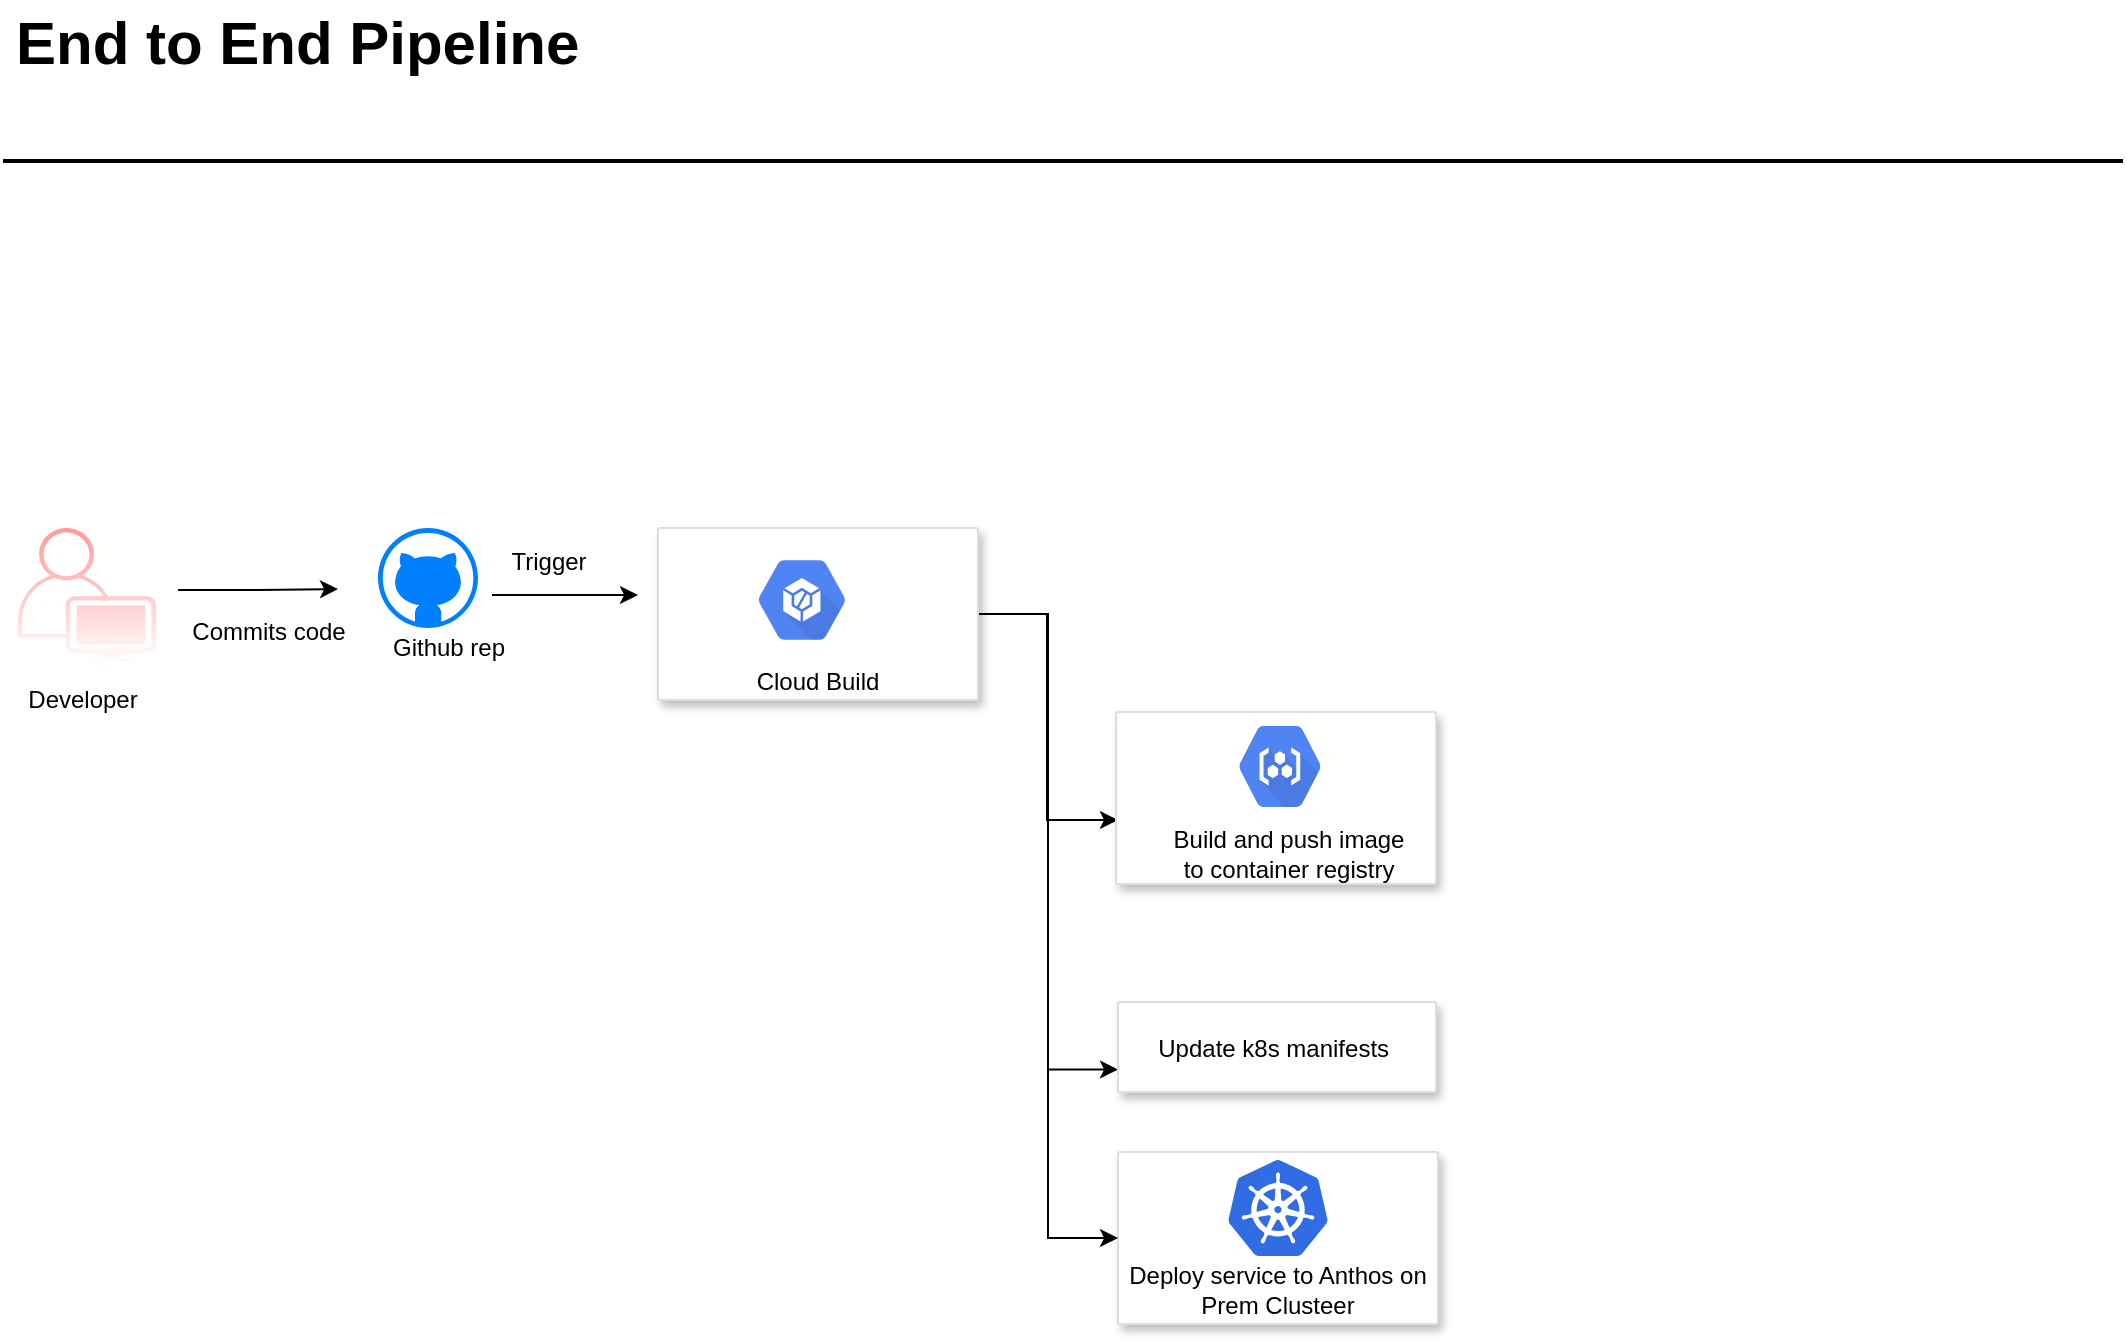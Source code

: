<mxfile version="14.7.2" type="github">
  <diagram id="Ht1M8jgEwFfnCIfOTk4-" name="Page-1">
    <mxGraphModel dx="2066" dy="1220" grid="1" gridSize="10" guides="1" tooltips="1" connect="1" arrows="1" fold="1" page="1" pageScale="1" pageWidth="1169" pageHeight="827" math="0" shadow="0">
      <root>
        <mxCell id="0" />
        <mxCell id="1" parent="0" />
        <mxCell id="Lmu7C6fmFR32TWAL60y1-8" value="Deploy service to Anthos on Prem Clusteer" style="strokeColor=#dddddd;shadow=1;strokeWidth=1;rounded=1;absoluteArcSize=1;arcSize=2;align=center;verticalAlign=bottom;whiteSpace=wrap;" vertex="1" parent="1">
          <mxGeometry x="610" y="640" width="160" height="86" as="geometry" />
        </mxCell>
        <mxCell id="-QjtrjUzRDEMRZ5MF8oH-47" value="End to End Pipeline" style="text;html=1;resizable=0;points=[];autosize=1;align=left;verticalAlign=top;spacingTop=-4;fontSize=30;fontStyle=1" parent="1" vertex="1">
          <mxGeometry x="56.5" y="64.5" width="300" height="40" as="geometry" />
        </mxCell>
        <mxCell id="SCVMTBWpLvtzJIhz15lM-1" value="" style="line;strokeWidth=2;html=1;fontSize=14;" parent="1" vertex="1">
          <mxGeometry x="52.5" y="139.5" width="1060" height="10" as="geometry" />
        </mxCell>
        <mxCell id="Lmu7C6fmFR32TWAL60y1-23" style="edgeStyle=orthogonalEdgeStyle;rounded=0;orthogonalLoop=1;jettySize=auto;html=1;exitX=1;exitY=0.5;exitDx=0;exitDy=0;" edge="1" parent="1">
          <mxGeometry relative="1" as="geometry">
            <mxPoint x="370" y="361.5" as="targetPoint" />
            <mxPoint x="297" y="361.5" as="sourcePoint" />
          </mxGeometry>
        </mxCell>
        <mxCell id="Lmu7C6fmFR32TWAL60y1-20" style="edgeStyle=orthogonalEdgeStyle;rounded=0;orthogonalLoop=1;jettySize=auto;html=1;" edge="1" parent="1">
          <mxGeometry relative="1" as="geometry">
            <mxPoint x="220" y="358.5" as="targetPoint" />
            <mxPoint x="140" y="359" as="sourcePoint" />
            <Array as="points">
              <mxPoint x="180" y="359" />
            </Array>
          </mxGeometry>
        </mxCell>
        <mxCell id="Lmu7C6fmFR32TWAL60y1-6" value="" style="points=[[0.35,0,0],[0.98,0.51,0],[1,0.71,0],[0.67,1,0],[0,0.795,0],[0,0.65,0]];verticalLabelPosition=bottom;html=1;verticalAlign=top;aspect=fixed;align=center;pointerEvents=1;shape=mxgraph.cisco19.user;strokeColor=none;gradientColor=#ffffff;fillColor=#FF9999;" vertex="1" parent="1">
          <mxGeometry x="60" y="328" width="69" height="69" as="geometry" />
        </mxCell>
        <mxCell id="Lmu7C6fmFR32TWAL60y1-7" value="" style="aspect=fixed;html=1;points=[];align=center;image;fontSize=12;image=img/lib/mscae/Kubernetes.svg;" vertex="1" parent="1">
          <mxGeometry x="665" y="644" width="50" height="48" as="geometry" />
        </mxCell>
        <mxCell id="Lmu7C6fmFR32TWAL60y1-27" style="edgeStyle=orthogonalEdgeStyle;rounded=0;orthogonalLoop=1;jettySize=auto;html=1;entryX=0.006;entryY=0.628;entryDx=0;entryDy=0;entryPerimeter=0;" edge="1" parent="1" source="Lmu7C6fmFR32TWAL60y1-13" target="Lmu7C6fmFR32TWAL60y1-18">
          <mxGeometry relative="1" as="geometry">
            <mxPoint x="430" y="600" as="targetPoint" />
          </mxGeometry>
        </mxCell>
        <mxCell id="Lmu7C6fmFR32TWAL60y1-28" style="edgeStyle=orthogonalEdgeStyle;rounded=0;orthogonalLoop=1;jettySize=auto;html=1;entryX=0;entryY=0.75;entryDx=0;entryDy=0;" edge="1" parent="1" source="Lmu7C6fmFR32TWAL60y1-13" target="Lmu7C6fmFR32TWAL60y1-14">
          <mxGeometry relative="1" as="geometry" />
        </mxCell>
        <mxCell id="Lmu7C6fmFR32TWAL60y1-29" style="edgeStyle=orthogonalEdgeStyle;rounded=0;orthogonalLoop=1;jettySize=auto;html=1;exitX=1;exitY=0.5;exitDx=0;exitDy=0;entryX=0;entryY=0.5;entryDx=0;entryDy=0;" edge="1" parent="1" source="Lmu7C6fmFR32TWAL60y1-13" target="Lmu7C6fmFR32TWAL60y1-8">
          <mxGeometry relative="1" as="geometry">
            <mxPoint x="570" y="850" as="targetPoint" />
          </mxGeometry>
        </mxCell>
        <mxCell id="Lmu7C6fmFR32TWAL60y1-13" value="Cloud Build" style="strokeColor=#dddddd;shadow=1;strokeWidth=1;rounded=1;absoluteArcSize=1;arcSize=2;align=center;verticalAlign=bottom;" vertex="1" parent="1">
          <mxGeometry x="380" y="328" width="160" height="86" as="geometry" />
        </mxCell>
        <mxCell id="Lmu7C6fmFR32TWAL60y1-14" value="Update k8s manifests " style="strokeColor=#dddddd;shadow=1;strokeWidth=1;rounded=1;absoluteArcSize=1;arcSize=2;align=center;verticalAlign=middle;" vertex="1" parent="1">
          <mxGeometry x="610" y="565" width="159" height="45" as="geometry" />
        </mxCell>
        <mxCell id="Lmu7C6fmFR32TWAL60y1-15" value="" style="html=1;fillColor=#5184F3;strokeColor=none;verticalAlign=top;labelPosition=center;verticalLabelPosition=bottom;align=center;spacingTop=-6;fontSize=11;fontStyle=1;fontColor=#999999;shape=mxgraph.gcp2.hexIcon;prIcon=container_builder" vertex="1" parent="1">
          <mxGeometry x="419" y="334.75" width="66" height="58.5" as="geometry" />
        </mxCell>
        <mxCell id="Lmu7C6fmFR32TWAL60y1-18" value="" style="strokeColor=#dddddd;shadow=1;strokeWidth=1;rounded=1;absoluteArcSize=1;arcSize=2;align=center;verticalAlign=bottom;" vertex="1" parent="1">
          <mxGeometry x="609" y="420" width="160" height="86" as="geometry" />
        </mxCell>
        <mxCell id="Lmu7C6fmFR32TWAL60y1-19" value="" style="html=1;fillColor=#5184F3;strokeColor=none;verticalAlign=top;labelPosition=center;verticalLabelPosition=bottom;align=center;spacingTop=-6;fontSize=11;fontStyle=1;fontColor=#999999;shape=mxgraph.gcp2.hexIcon;prIcon=container_registry" vertex="1" parent="1">
          <mxGeometry x="660" y="417.5" width="62" height="59.5" as="geometry" />
        </mxCell>
        <mxCell id="Lmu7C6fmFR32TWAL60y1-21" value="Commits code" style="text;html=1;align=center;verticalAlign=middle;resizable=0;points=[];autosize=1;strokeColor=none;" vertex="1" parent="1">
          <mxGeometry x="140" y="370" width="90" height="20" as="geometry" />
        </mxCell>
        <mxCell id="Lmu7C6fmFR32TWAL60y1-24" value="Trigger" style="text;html=1;align=center;verticalAlign=middle;resizable=0;points=[];autosize=1;strokeColor=none;" vertex="1" parent="1">
          <mxGeometry x="300" y="334.75" width="50" height="20" as="geometry" />
        </mxCell>
        <mxCell id="Lmu7C6fmFR32TWAL60y1-26" value="Build and push image &lt;br&gt;to container registry" style="text;html=1;align=center;verticalAlign=middle;resizable=0;points=[];autosize=1;strokeColor=none;" vertex="1" parent="1">
          <mxGeometry x="630" y="476" width="130" height="30" as="geometry" />
        </mxCell>
        <mxCell id="Lmu7C6fmFR32TWAL60y1-34" value="Developer" style="text;html=1;align=center;verticalAlign=middle;resizable=0;points=[];autosize=1;strokeColor=none;" vertex="1" parent="1">
          <mxGeometry x="56.5" y="404" width="70" height="20" as="geometry" />
        </mxCell>
        <mxCell id="Lmu7C6fmFR32TWAL60y1-35" value="" style="verticalLabelPosition=bottom;html=1;verticalAlign=top;align=center;strokeColor=none;shape=mxgraph.azure.github_code;pointerEvents=1;fillColor=#007FFF;" vertex="1" parent="1">
          <mxGeometry x="240" y="328" width="50" height="50" as="geometry" />
        </mxCell>
        <mxCell id="Lmu7C6fmFR32TWAL60y1-36" value="Github rep" style="text;html=1;align=center;verticalAlign=middle;resizable=0;points=[];autosize=1;strokeColor=none;" vertex="1" parent="1">
          <mxGeometry x="240" y="378" width="70" height="20" as="geometry" />
        </mxCell>
      </root>
    </mxGraphModel>
  </diagram>
</mxfile>
